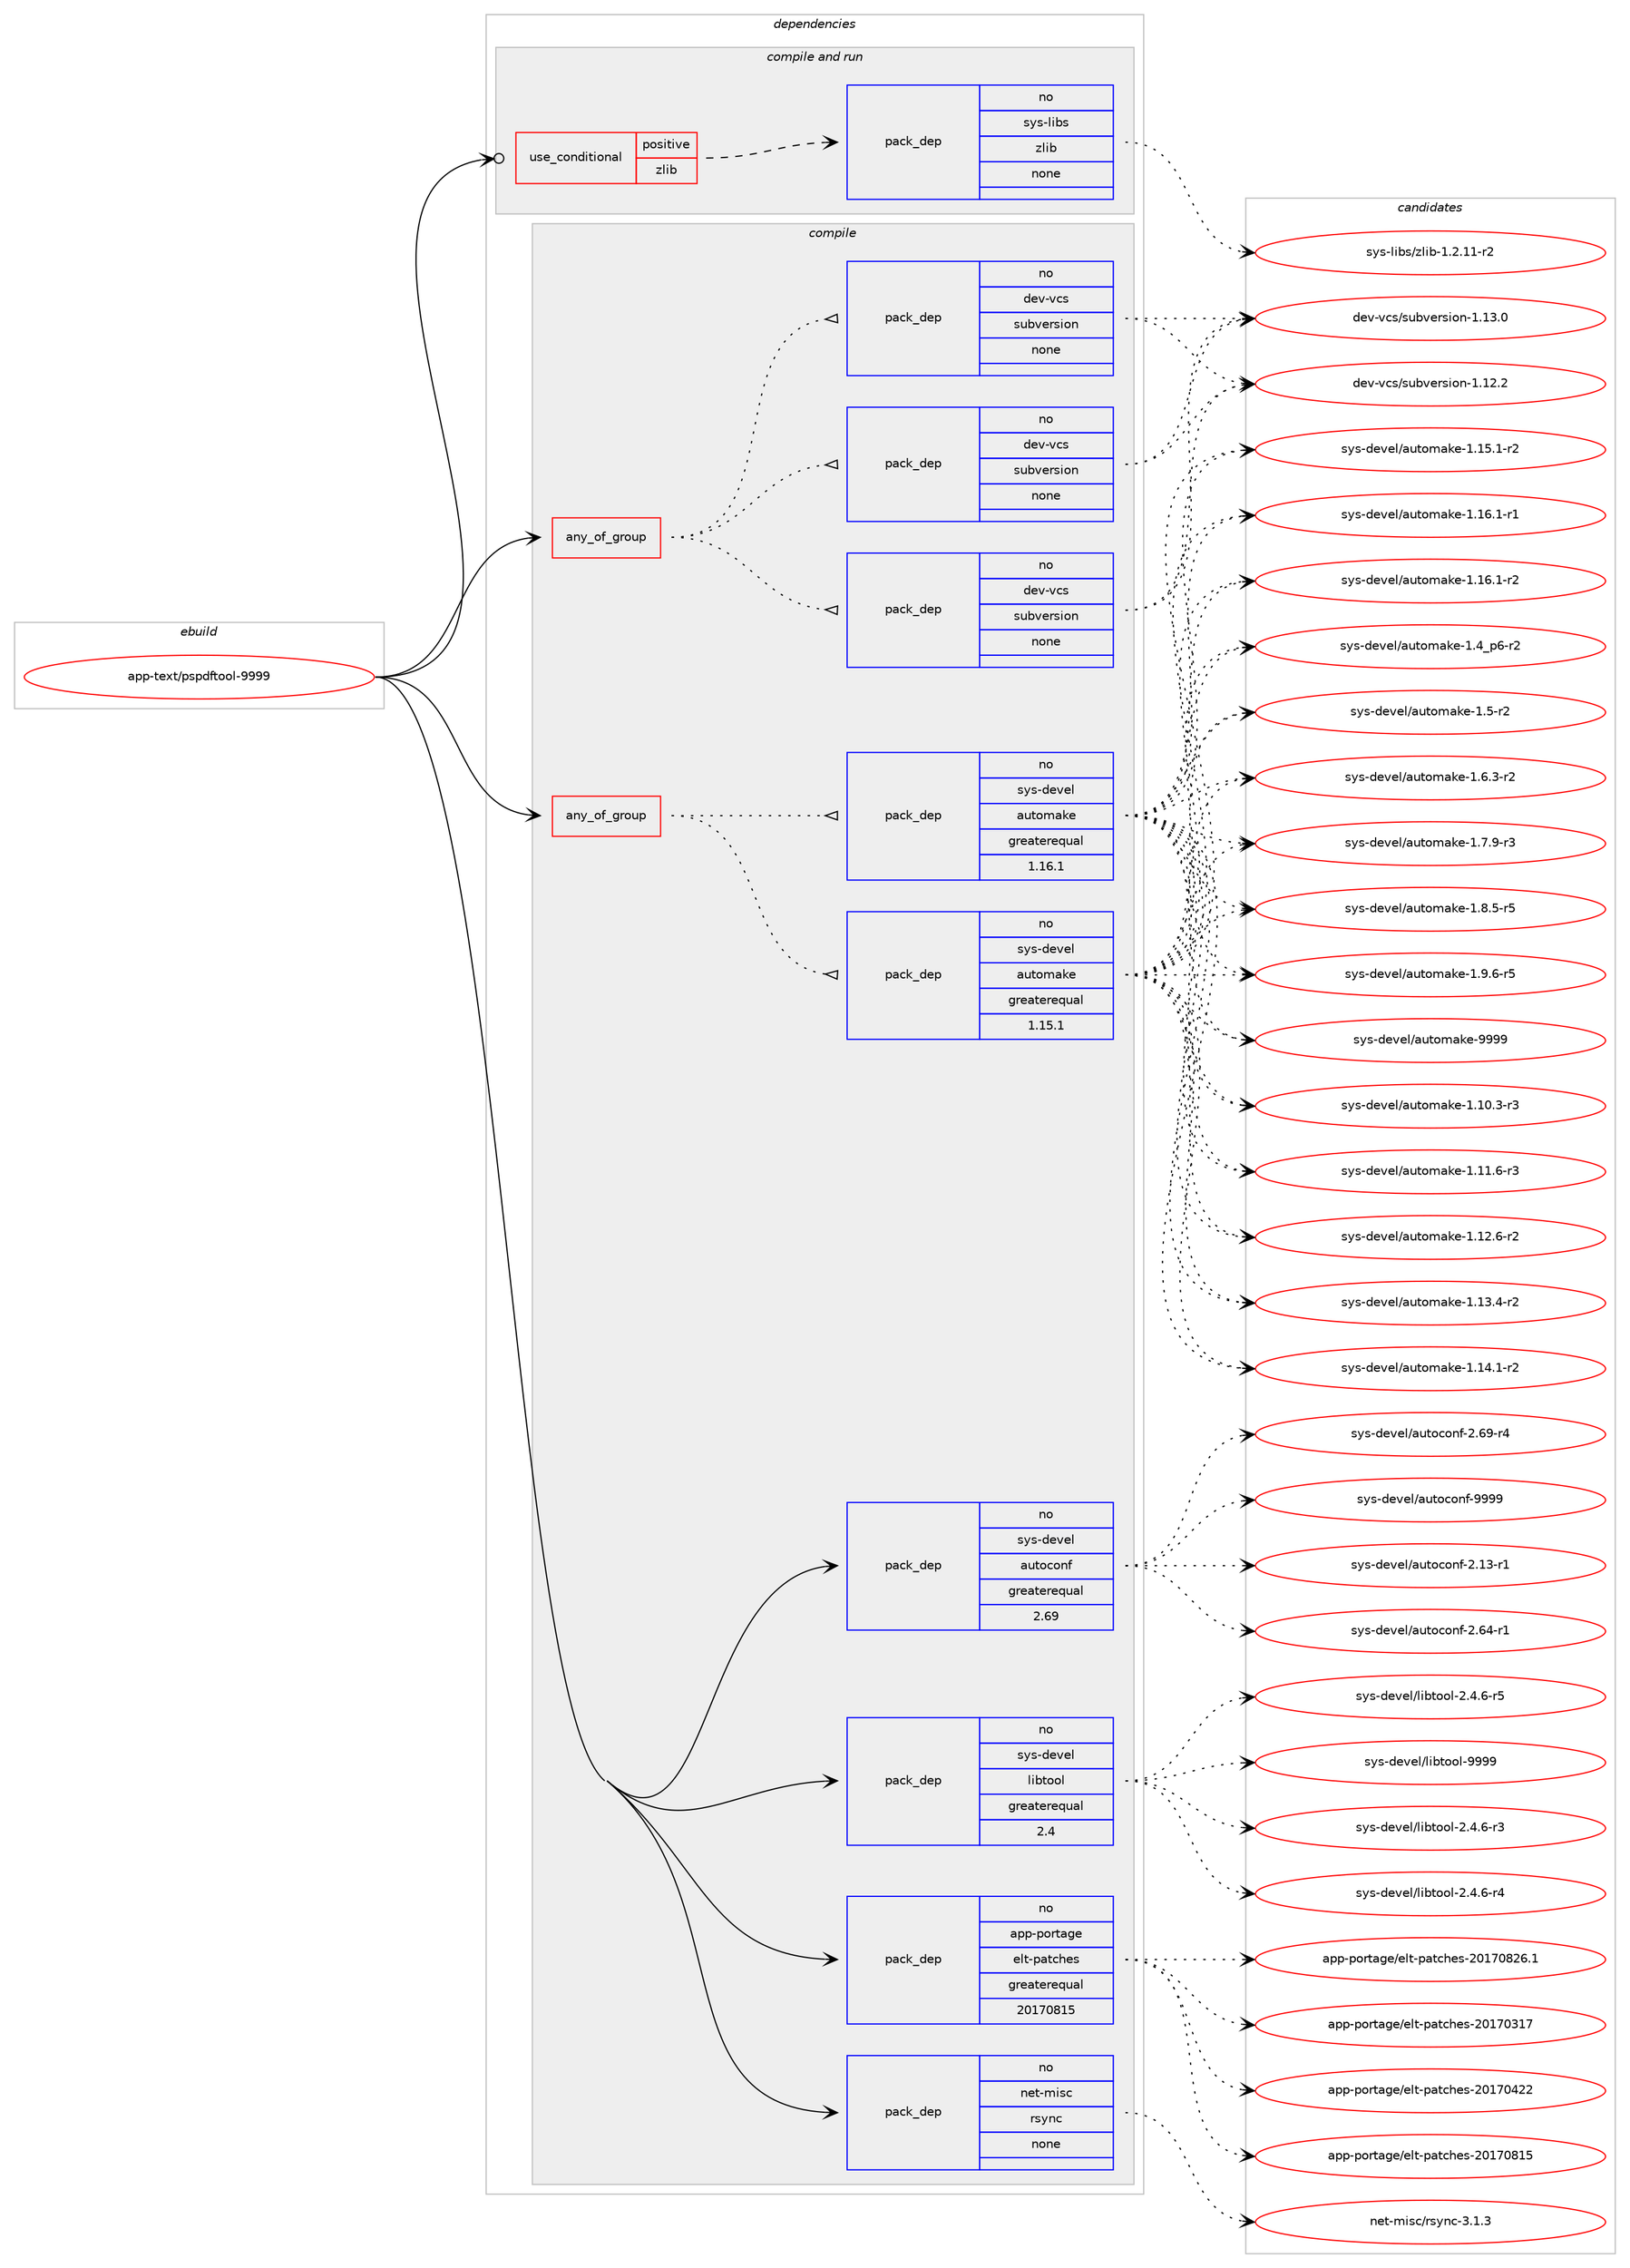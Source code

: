 digraph prolog {

# *************
# Graph options
# *************

newrank=true;
concentrate=true;
compound=true;
graph [rankdir=LR,fontname=Helvetica,fontsize=10,ranksep=1.5];#, ranksep=2.5, nodesep=0.2];
edge  [arrowhead=vee];
node  [fontname=Helvetica,fontsize=10];

# **********
# The ebuild
# **********

subgraph cluster_leftcol {
color=gray;
rank=same;
label=<<i>ebuild</i>>;
id [label="app-text/pspdftool-9999", color=red, width=4, href="../app-text/pspdftool-9999.svg"];
}

# ****************
# The dependencies
# ****************

subgraph cluster_midcol {
color=gray;
label=<<i>dependencies</i>>;
subgraph cluster_compile {
fillcolor="#eeeeee";
style=filled;
label=<<i>compile</i>>;
subgraph any8940 {
dependency511571 [label=<<TABLE BORDER="0" CELLBORDER="1" CELLSPACING="0" CELLPADDING="4"><TR><TD CELLPADDING="10">any_of_group</TD></TR></TABLE>>, shape=none, color=red];subgraph pack380525 {
dependency511572 [label=<<TABLE BORDER="0" CELLBORDER="1" CELLSPACING="0" CELLPADDING="4" WIDTH="220"><TR><TD ROWSPAN="6" CELLPADDING="30">pack_dep</TD></TR><TR><TD WIDTH="110">no</TD></TR><TR><TD>dev-vcs</TD></TR><TR><TD>subversion</TD></TR><TR><TD>none</TD></TR><TR><TD></TD></TR></TABLE>>, shape=none, color=blue];
}
dependency511571:e -> dependency511572:w [weight=20,style="dotted",arrowhead="oinv"];
subgraph pack380526 {
dependency511573 [label=<<TABLE BORDER="0" CELLBORDER="1" CELLSPACING="0" CELLPADDING="4" WIDTH="220"><TR><TD ROWSPAN="6" CELLPADDING="30">pack_dep</TD></TR><TR><TD WIDTH="110">no</TD></TR><TR><TD>dev-vcs</TD></TR><TR><TD>subversion</TD></TR><TR><TD>none</TD></TR><TR><TD></TD></TR></TABLE>>, shape=none, color=blue];
}
dependency511571:e -> dependency511573:w [weight=20,style="dotted",arrowhead="oinv"];
subgraph pack380527 {
dependency511574 [label=<<TABLE BORDER="0" CELLBORDER="1" CELLSPACING="0" CELLPADDING="4" WIDTH="220"><TR><TD ROWSPAN="6" CELLPADDING="30">pack_dep</TD></TR><TR><TD WIDTH="110">no</TD></TR><TR><TD>dev-vcs</TD></TR><TR><TD>subversion</TD></TR><TR><TD>none</TD></TR><TR><TD></TD></TR></TABLE>>, shape=none, color=blue];
}
dependency511571:e -> dependency511574:w [weight=20,style="dotted",arrowhead="oinv"];
}
id:e -> dependency511571:w [weight=20,style="solid",arrowhead="vee"];
subgraph any8941 {
dependency511575 [label=<<TABLE BORDER="0" CELLBORDER="1" CELLSPACING="0" CELLPADDING="4"><TR><TD CELLPADDING="10">any_of_group</TD></TR></TABLE>>, shape=none, color=red];subgraph pack380528 {
dependency511576 [label=<<TABLE BORDER="0" CELLBORDER="1" CELLSPACING="0" CELLPADDING="4" WIDTH="220"><TR><TD ROWSPAN="6" CELLPADDING="30">pack_dep</TD></TR><TR><TD WIDTH="110">no</TD></TR><TR><TD>sys-devel</TD></TR><TR><TD>automake</TD></TR><TR><TD>greaterequal</TD></TR><TR><TD>1.16.1</TD></TR></TABLE>>, shape=none, color=blue];
}
dependency511575:e -> dependency511576:w [weight=20,style="dotted",arrowhead="oinv"];
subgraph pack380529 {
dependency511577 [label=<<TABLE BORDER="0" CELLBORDER="1" CELLSPACING="0" CELLPADDING="4" WIDTH="220"><TR><TD ROWSPAN="6" CELLPADDING="30">pack_dep</TD></TR><TR><TD WIDTH="110">no</TD></TR><TR><TD>sys-devel</TD></TR><TR><TD>automake</TD></TR><TR><TD>greaterequal</TD></TR><TR><TD>1.15.1</TD></TR></TABLE>>, shape=none, color=blue];
}
dependency511575:e -> dependency511577:w [weight=20,style="dotted",arrowhead="oinv"];
}
id:e -> dependency511575:w [weight=20,style="solid",arrowhead="vee"];
subgraph pack380530 {
dependency511578 [label=<<TABLE BORDER="0" CELLBORDER="1" CELLSPACING="0" CELLPADDING="4" WIDTH="220"><TR><TD ROWSPAN="6" CELLPADDING="30">pack_dep</TD></TR><TR><TD WIDTH="110">no</TD></TR><TR><TD>app-portage</TD></TR><TR><TD>elt-patches</TD></TR><TR><TD>greaterequal</TD></TR><TR><TD>20170815</TD></TR></TABLE>>, shape=none, color=blue];
}
id:e -> dependency511578:w [weight=20,style="solid",arrowhead="vee"];
subgraph pack380531 {
dependency511579 [label=<<TABLE BORDER="0" CELLBORDER="1" CELLSPACING="0" CELLPADDING="4" WIDTH="220"><TR><TD ROWSPAN="6" CELLPADDING="30">pack_dep</TD></TR><TR><TD WIDTH="110">no</TD></TR><TR><TD>net-misc</TD></TR><TR><TD>rsync</TD></TR><TR><TD>none</TD></TR><TR><TD></TD></TR></TABLE>>, shape=none, color=blue];
}
id:e -> dependency511579:w [weight=20,style="solid",arrowhead="vee"];
subgraph pack380532 {
dependency511580 [label=<<TABLE BORDER="0" CELLBORDER="1" CELLSPACING="0" CELLPADDING="4" WIDTH="220"><TR><TD ROWSPAN="6" CELLPADDING="30">pack_dep</TD></TR><TR><TD WIDTH="110">no</TD></TR><TR><TD>sys-devel</TD></TR><TR><TD>autoconf</TD></TR><TR><TD>greaterequal</TD></TR><TR><TD>2.69</TD></TR></TABLE>>, shape=none, color=blue];
}
id:e -> dependency511580:w [weight=20,style="solid",arrowhead="vee"];
subgraph pack380533 {
dependency511581 [label=<<TABLE BORDER="0" CELLBORDER="1" CELLSPACING="0" CELLPADDING="4" WIDTH="220"><TR><TD ROWSPAN="6" CELLPADDING="30">pack_dep</TD></TR><TR><TD WIDTH="110">no</TD></TR><TR><TD>sys-devel</TD></TR><TR><TD>libtool</TD></TR><TR><TD>greaterequal</TD></TR><TR><TD>2.4</TD></TR></TABLE>>, shape=none, color=blue];
}
id:e -> dependency511581:w [weight=20,style="solid",arrowhead="vee"];
}
subgraph cluster_compileandrun {
fillcolor="#eeeeee";
style=filled;
label=<<i>compile and run</i>>;
subgraph cond121779 {
dependency511582 [label=<<TABLE BORDER="0" CELLBORDER="1" CELLSPACING="0" CELLPADDING="4"><TR><TD ROWSPAN="3" CELLPADDING="10">use_conditional</TD></TR><TR><TD>positive</TD></TR><TR><TD>zlib</TD></TR></TABLE>>, shape=none, color=red];
subgraph pack380534 {
dependency511583 [label=<<TABLE BORDER="0" CELLBORDER="1" CELLSPACING="0" CELLPADDING="4" WIDTH="220"><TR><TD ROWSPAN="6" CELLPADDING="30">pack_dep</TD></TR><TR><TD WIDTH="110">no</TD></TR><TR><TD>sys-libs</TD></TR><TR><TD>zlib</TD></TR><TR><TD>none</TD></TR><TR><TD></TD></TR></TABLE>>, shape=none, color=blue];
}
dependency511582:e -> dependency511583:w [weight=20,style="dashed",arrowhead="vee"];
}
id:e -> dependency511582:w [weight=20,style="solid",arrowhead="odotvee"];
}
subgraph cluster_run {
fillcolor="#eeeeee";
style=filled;
label=<<i>run</i>>;
}
}

# **************
# The candidates
# **************

subgraph cluster_choices {
rank=same;
color=gray;
label=<<i>candidates</i>>;

subgraph choice380525 {
color=black;
nodesep=1;
choice1001011184511899115471151179811810111411510511111045494649504650 [label="dev-vcs/subversion-1.12.2", color=red, width=4,href="../dev-vcs/subversion-1.12.2.svg"];
choice1001011184511899115471151179811810111411510511111045494649514648 [label="dev-vcs/subversion-1.13.0", color=red, width=4,href="../dev-vcs/subversion-1.13.0.svg"];
dependency511572:e -> choice1001011184511899115471151179811810111411510511111045494649504650:w [style=dotted,weight="100"];
dependency511572:e -> choice1001011184511899115471151179811810111411510511111045494649514648:w [style=dotted,weight="100"];
}
subgraph choice380526 {
color=black;
nodesep=1;
choice1001011184511899115471151179811810111411510511111045494649504650 [label="dev-vcs/subversion-1.12.2", color=red, width=4,href="../dev-vcs/subversion-1.12.2.svg"];
choice1001011184511899115471151179811810111411510511111045494649514648 [label="dev-vcs/subversion-1.13.0", color=red, width=4,href="../dev-vcs/subversion-1.13.0.svg"];
dependency511573:e -> choice1001011184511899115471151179811810111411510511111045494649504650:w [style=dotted,weight="100"];
dependency511573:e -> choice1001011184511899115471151179811810111411510511111045494649514648:w [style=dotted,weight="100"];
}
subgraph choice380527 {
color=black;
nodesep=1;
choice1001011184511899115471151179811810111411510511111045494649504650 [label="dev-vcs/subversion-1.12.2", color=red, width=4,href="../dev-vcs/subversion-1.12.2.svg"];
choice1001011184511899115471151179811810111411510511111045494649514648 [label="dev-vcs/subversion-1.13.0", color=red, width=4,href="../dev-vcs/subversion-1.13.0.svg"];
dependency511574:e -> choice1001011184511899115471151179811810111411510511111045494649504650:w [style=dotted,weight="100"];
dependency511574:e -> choice1001011184511899115471151179811810111411510511111045494649514648:w [style=dotted,weight="100"];
}
subgraph choice380528 {
color=black;
nodesep=1;
choice11512111545100101118101108479711711611110997107101454946494846514511451 [label="sys-devel/automake-1.10.3-r3", color=red, width=4,href="../sys-devel/automake-1.10.3-r3.svg"];
choice11512111545100101118101108479711711611110997107101454946494946544511451 [label="sys-devel/automake-1.11.6-r3", color=red, width=4,href="../sys-devel/automake-1.11.6-r3.svg"];
choice11512111545100101118101108479711711611110997107101454946495046544511450 [label="sys-devel/automake-1.12.6-r2", color=red, width=4,href="../sys-devel/automake-1.12.6-r2.svg"];
choice11512111545100101118101108479711711611110997107101454946495146524511450 [label="sys-devel/automake-1.13.4-r2", color=red, width=4,href="../sys-devel/automake-1.13.4-r2.svg"];
choice11512111545100101118101108479711711611110997107101454946495246494511450 [label="sys-devel/automake-1.14.1-r2", color=red, width=4,href="../sys-devel/automake-1.14.1-r2.svg"];
choice11512111545100101118101108479711711611110997107101454946495346494511450 [label="sys-devel/automake-1.15.1-r2", color=red, width=4,href="../sys-devel/automake-1.15.1-r2.svg"];
choice11512111545100101118101108479711711611110997107101454946495446494511449 [label="sys-devel/automake-1.16.1-r1", color=red, width=4,href="../sys-devel/automake-1.16.1-r1.svg"];
choice11512111545100101118101108479711711611110997107101454946495446494511450 [label="sys-devel/automake-1.16.1-r2", color=red, width=4,href="../sys-devel/automake-1.16.1-r2.svg"];
choice115121115451001011181011084797117116111109971071014549465295112544511450 [label="sys-devel/automake-1.4_p6-r2", color=red, width=4,href="../sys-devel/automake-1.4_p6-r2.svg"];
choice11512111545100101118101108479711711611110997107101454946534511450 [label="sys-devel/automake-1.5-r2", color=red, width=4,href="../sys-devel/automake-1.5-r2.svg"];
choice115121115451001011181011084797117116111109971071014549465446514511450 [label="sys-devel/automake-1.6.3-r2", color=red, width=4,href="../sys-devel/automake-1.6.3-r2.svg"];
choice115121115451001011181011084797117116111109971071014549465546574511451 [label="sys-devel/automake-1.7.9-r3", color=red, width=4,href="../sys-devel/automake-1.7.9-r3.svg"];
choice115121115451001011181011084797117116111109971071014549465646534511453 [label="sys-devel/automake-1.8.5-r5", color=red, width=4,href="../sys-devel/automake-1.8.5-r5.svg"];
choice115121115451001011181011084797117116111109971071014549465746544511453 [label="sys-devel/automake-1.9.6-r5", color=red, width=4,href="../sys-devel/automake-1.9.6-r5.svg"];
choice115121115451001011181011084797117116111109971071014557575757 [label="sys-devel/automake-9999", color=red, width=4,href="../sys-devel/automake-9999.svg"];
dependency511576:e -> choice11512111545100101118101108479711711611110997107101454946494846514511451:w [style=dotted,weight="100"];
dependency511576:e -> choice11512111545100101118101108479711711611110997107101454946494946544511451:w [style=dotted,weight="100"];
dependency511576:e -> choice11512111545100101118101108479711711611110997107101454946495046544511450:w [style=dotted,weight="100"];
dependency511576:e -> choice11512111545100101118101108479711711611110997107101454946495146524511450:w [style=dotted,weight="100"];
dependency511576:e -> choice11512111545100101118101108479711711611110997107101454946495246494511450:w [style=dotted,weight="100"];
dependency511576:e -> choice11512111545100101118101108479711711611110997107101454946495346494511450:w [style=dotted,weight="100"];
dependency511576:e -> choice11512111545100101118101108479711711611110997107101454946495446494511449:w [style=dotted,weight="100"];
dependency511576:e -> choice11512111545100101118101108479711711611110997107101454946495446494511450:w [style=dotted,weight="100"];
dependency511576:e -> choice115121115451001011181011084797117116111109971071014549465295112544511450:w [style=dotted,weight="100"];
dependency511576:e -> choice11512111545100101118101108479711711611110997107101454946534511450:w [style=dotted,weight="100"];
dependency511576:e -> choice115121115451001011181011084797117116111109971071014549465446514511450:w [style=dotted,weight="100"];
dependency511576:e -> choice115121115451001011181011084797117116111109971071014549465546574511451:w [style=dotted,weight="100"];
dependency511576:e -> choice115121115451001011181011084797117116111109971071014549465646534511453:w [style=dotted,weight="100"];
dependency511576:e -> choice115121115451001011181011084797117116111109971071014549465746544511453:w [style=dotted,weight="100"];
dependency511576:e -> choice115121115451001011181011084797117116111109971071014557575757:w [style=dotted,weight="100"];
}
subgraph choice380529 {
color=black;
nodesep=1;
choice11512111545100101118101108479711711611110997107101454946494846514511451 [label="sys-devel/automake-1.10.3-r3", color=red, width=4,href="../sys-devel/automake-1.10.3-r3.svg"];
choice11512111545100101118101108479711711611110997107101454946494946544511451 [label="sys-devel/automake-1.11.6-r3", color=red, width=4,href="../sys-devel/automake-1.11.6-r3.svg"];
choice11512111545100101118101108479711711611110997107101454946495046544511450 [label="sys-devel/automake-1.12.6-r2", color=red, width=4,href="../sys-devel/automake-1.12.6-r2.svg"];
choice11512111545100101118101108479711711611110997107101454946495146524511450 [label="sys-devel/automake-1.13.4-r2", color=red, width=4,href="../sys-devel/automake-1.13.4-r2.svg"];
choice11512111545100101118101108479711711611110997107101454946495246494511450 [label="sys-devel/automake-1.14.1-r2", color=red, width=4,href="../sys-devel/automake-1.14.1-r2.svg"];
choice11512111545100101118101108479711711611110997107101454946495346494511450 [label="sys-devel/automake-1.15.1-r2", color=red, width=4,href="../sys-devel/automake-1.15.1-r2.svg"];
choice11512111545100101118101108479711711611110997107101454946495446494511449 [label="sys-devel/automake-1.16.1-r1", color=red, width=4,href="../sys-devel/automake-1.16.1-r1.svg"];
choice11512111545100101118101108479711711611110997107101454946495446494511450 [label="sys-devel/automake-1.16.1-r2", color=red, width=4,href="../sys-devel/automake-1.16.1-r2.svg"];
choice115121115451001011181011084797117116111109971071014549465295112544511450 [label="sys-devel/automake-1.4_p6-r2", color=red, width=4,href="../sys-devel/automake-1.4_p6-r2.svg"];
choice11512111545100101118101108479711711611110997107101454946534511450 [label="sys-devel/automake-1.5-r2", color=red, width=4,href="../sys-devel/automake-1.5-r2.svg"];
choice115121115451001011181011084797117116111109971071014549465446514511450 [label="sys-devel/automake-1.6.3-r2", color=red, width=4,href="../sys-devel/automake-1.6.3-r2.svg"];
choice115121115451001011181011084797117116111109971071014549465546574511451 [label="sys-devel/automake-1.7.9-r3", color=red, width=4,href="../sys-devel/automake-1.7.9-r3.svg"];
choice115121115451001011181011084797117116111109971071014549465646534511453 [label="sys-devel/automake-1.8.5-r5", color=red, width=4,href="../sys-devel/automake-1.8.5-r5.svg"];
choice115121115451001011181011084797117116111109971071014549465746544511453 [label="sys-devel/automake-1.9.6-r5", color=red, width=4,href="../sys-devel/automake-1.9.6-r5.svg"];
choice115121115451001011181011084797117116111109971071014557575757 [label="sys-devel/automake-9999", color=red, width=4,href="../sys-devel/automake-9999.svg"];
dependency511577:e -> choice11512111545100101118101108479711711611110997107101454946494846514511451:w [style=dotted,weight="100"];
dependency511577:e -> choice11512111545100101118101108479711711611110997107101454946494946544511451:w [style=dotted,weight="100"];
dependency511577:e -> choice11512111545100101118101108479711711611110997107101454946495046544511450:w [style=dotted,weight="100"];
dependency511577:e -> choice11512111545100101118101108479711711611110997107101454946495146524511450:w [style=dotted,weight="100"];
dependency511577:e -> choice11512111545100101118101108479711711611110997107101454946495246494511450:w [style=dotted,weight="100"];
dependency511577:e -> choice11512111545100101118101108479711711611110997107101454946495346494511450:w [style=dotted,weight="100"];
dependency511577:e -> choice11512111545100101118101108479711711611110997107101454946495446494511449:w [style=dotted,weight="100"];
dependency511577:e -> choice11512111545100101118101108479711711611110997107101454946495446494511450:w [style=dotted,weight="100"];
dependency511577:e -> choice115121115451001011181011084797117116111109971071014549465295112544511450:w [style=dotted,weight="100"];
dependency511577:e -> choice11512111545100101118101108479711711611110997107101454946534511450:w [style=dotted,weight="100"];
dependency511577:e -> choice115121115451001011181011084797117116111109971071014549465446514511450:w [style=dotted,weight="100"];
dependency511577:e -> choice115121115451001011181011084797117116111109971071014549465546574511451:w [style=dotted,weight="100"];
dependency511577:e -> choice115121115451001011181011084797117116111109971071014549465646534511453:w [style=dotted,weight="100"];
dependency511577:e -> choice115121115451001011181011084797117116111109971071014549465746544511453:w [style=dotted,weight="100"];
dependency511577:e -> choice115121115451001011181011084797117116111109971071014557575757:w [style=dotted,weight="100"];
}
subgraph choice380530 {
color=black;
nodesep=1;
choice97112112451121111141169710310147101108116451129711699104101115455048495548514955 [label="app-portage/elt-patches-20170317", color=red, width=4,href="../app-portage/elt-patches-20170317.svg"];
choice97112112451121111141169710310147101108116451129711699104101115455048495548525050 [label="app-portage/elt-patches-20170422", color=red, width=4,href="../app-portage/elt-patches-20170422.svg"];
choice97112112451121111141169710310147101108116451129711699104101115455048495548564953 [label="app-portage/elt-patches-20170815", color=red, width=4,href="../app-portage/elt-patches-20170815.svg"];
choice971121124511211111411697103101471011081164511297116991041011154550484955485650544649 [label="app-portage/elt-patches-20170826.1", color=red, width=4,href="../app-portage/elt-patches-20170826.1.svg"];
dependency511578:e -> choice97112112451121111141169710310147101108116451129711699104101115455048495548514955:w [style=dotted,weight="100"];
dependency511578:e -> choice97112112451121111141169710310147101108116451129711699104101115455048495548525050:w [style=dotted,weight="100"];
dependency511578:e -> choice97112112451121111141169710310147101108116451129711699104101115455048495548564953:w [style=dotted,weight="100"];
dependency511578:e -> choice971121124511211111411697103101471011081164511297116991041011154550484955485650544649:w [style=dotted,weight="100"];
}
subgraph choice380531 {
color=black;
nodesep=1;
choice11010111645109105115994711411512111099455146494651 [label="net-misc/rsync-3.1.3", color=red, width=4,href="../net-misc/rsync-3.1.3.svg"];
dependency511579:e -> choice11010111645109105115994711411512111099455146494651:w [style=dotted,weight="100"];
}
subgraph choice380532 {
color=black;
nodesep=1;
choice1151211154510010111810110847971171161119911111010245504649514511449 [label="sys-devel/autoconf-2.13-r1", color=red, width=4,href="../sys-devel/autoconf-2.13-r1.svg"];
choice1151211154510010111810110847971171161119911111010245504654524511449 [label="sys-devel/autoconf-2.64-r1", color=red, width=4,href="../sys-devel/autoconf-2.64-r1.svg"];
choice1151211154510010111810110847971171161119911111010245504654574511452 [label="sys-devel/autoconf-2.69-r4", color=red, width=4,href="../sys-devel/autoconf-2.69-r4.svg"];
choice115121115451001011181011084797117116111991111101024557575757 [label="sys-devel/autoconf-9999", color=red, width=4,href="../sys-devel/autoconf-9999.svg"];
dependency511580:e -> choice1151211154510010111810110847971171161119911111010245504649514511449:w [style=dotted,weight="100"];
dependency511580:e -> choice1151211154510010111810110847971171161119911111010245504654524511449:w [style=dotted,weight="100"];
dependency511580:e -> choice1151211154510010111810110847971171161119911111010245504654574511452:w [style=dotted,weight="100"];
dependency511580:e -> choice115121115451001011181011084797117116111991111101024557575757:w [style=dotted,weight="100"];
}
subgraph choice380533 {
color=black;
nodesep=1;
choice1151211154510010111810110847108105981161111111084550465246544511451 [label="sys-devel/libtool-2.4.6-r3", color=red, width=4,href="../sys-devel/libtool-2.4.6-r3.svg"];
choice1151211154510010111810110847108105981161111111084550465246544511452 [label="sys-devel/libtool-2.4.6-r4", color=red, width=4,href="../sys-devel/libtool-2.4.6-r4.svg"];
choice1151211154510010111810110847108105981161111111084550465246544511453 [label="sys-devel/libtool-2.4.6-r5", color=red, width=4,href="../sys-devel/libtool-2.4.6-r5.svg"];
choice1151211154510010111810110847108105981161111111084557575757 [label="sys-devel/libtool-9999", color=red, width=4,href="../sys-devel/libtool-9999.svg"];
dependency511581:e -> choice1151211154510010111810110847108105981161111111084550465246544511451:w [style=dotted,weight="100"];
dependency511581:e -> choice1151211154510010111810110847108105981161111111084550465246544511452:w [style=dotted,weight="100"];
dependency511581:e -> choice1151211154510010111810110847108105981161111111084550465246544511453:w [style=dotted,weight="100"];
dependency511581:e -> choice1151211154510010111810110847108105981161111111084557575757:w [style=dotted,weight="100"];
}
subgraph choice380534 {
color=black;
nodesep=1;
choice11512111545108105981154712210810598454946504649494511450 [label="sys-libs/zlib-1.2.11-r2", color=red, width=4,href="../sys-libs/zlib-1.2.11-r2.svg"];
dependency511583:e -> choice11512111545108105981154712210810598454946504649494511450:w [style=dotted,weight="100"];
}
}

}
